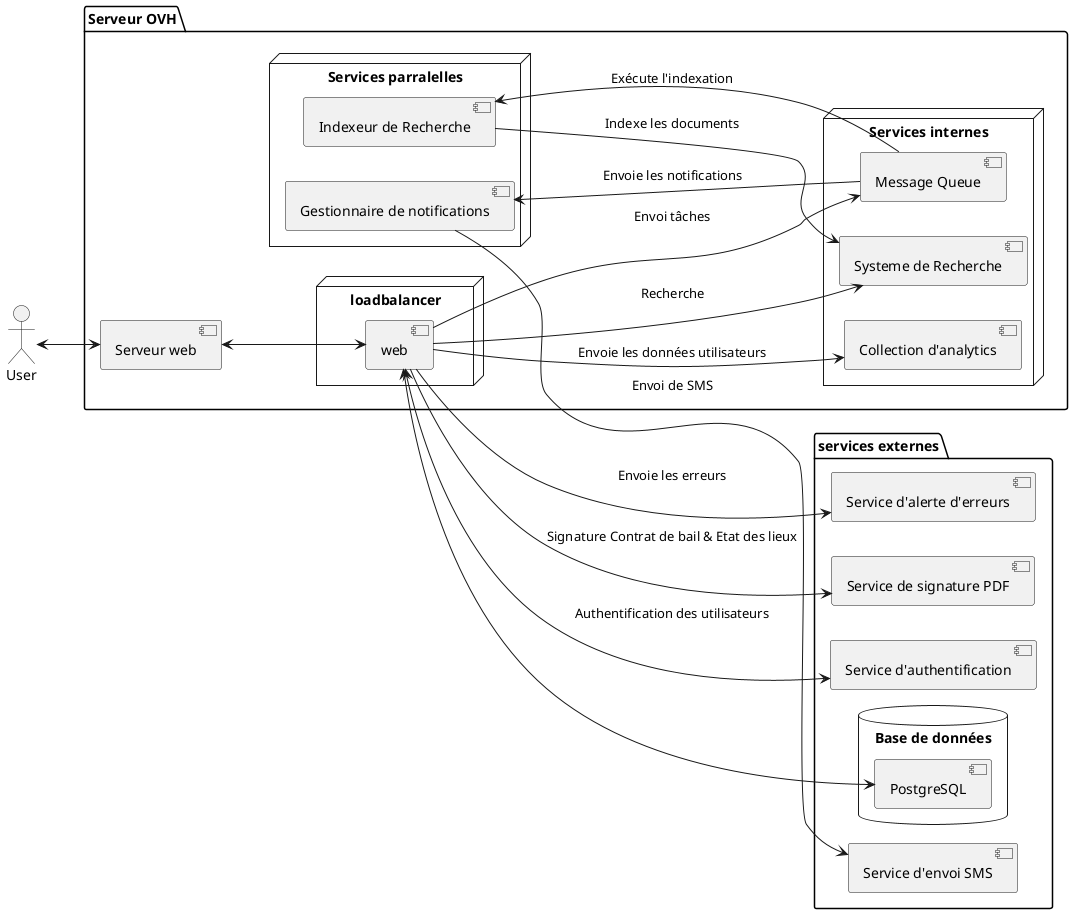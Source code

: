 @startuml "locaci architecture"

left to right direction

:User: as user

package "services externes" {
    database "Base de données" {
        [PostgreSQL] as db
    }

    [Service d'authentification] as auth0
    [Service d'envoi SMS] as twilio
    [Service d'alerte d'erreurs] as alerting
    [Service de signature PDF] as pdfsign
}
package "Serveur OVH" as server {
    node loadbalancer as lb {
        [web] as web
    }

    node "Services internes" as internal  {
        [Message Queue] as redis
        [Systeme de Recherche] as typesense
        [Collection d'analytics] as analytics
    }

    node "Services parralelles" as threads {
        [Indexeur de Recherche] as indexer
        [Gestionnaire de notifications] as notificator
    }

    [Serveur web] as nginx


    web <-down-> db
    web <-down-> auth0 : Authentification des utilisateurs
    web -down-> pdfsign : "Signature Contrat de bail & Etat des lieux"
    web -down-> alerting : Envoie les erreurs
    
    web -down-> redis : "Envoi tâches"
    web -down-> typesense : "Recherche"
    web --> analytics : Envoie les données utilisateurs
    
    redis -up-> indexer  : Exécute l'indexation
    redis -up-> notificator  : Envoie les notifications
    indexer -up-> typesense : Indexe les documents
    
    notificator -down-> twilio : Envoi de SMS
}




' Relations
nginx <-up-> user
nginx <-down-> web


@enduml